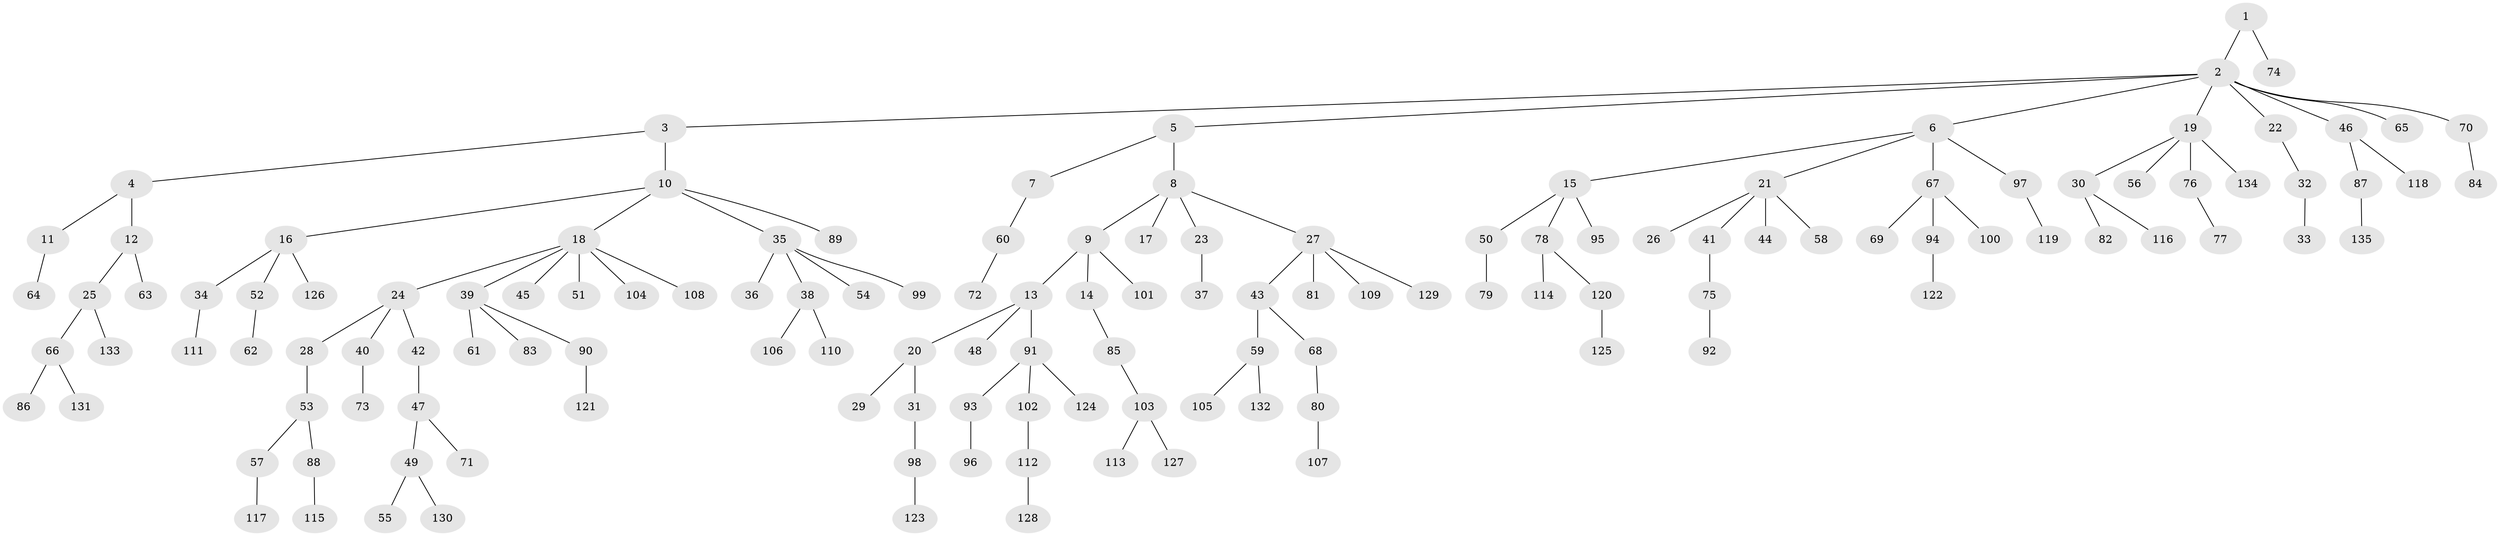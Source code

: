 // coarse degree distribution, {9: 0.018518518518518517, 4: 0.09259259259259259, 8: 0.018518518518518517, 2: 0.1111111111111111, 1: 0.6481481481481481, 3: 0.07407407407407407, 5: 0.037037037037037035}
// Generated by graph-tools (version 1.1) at 2025/19/03/04/25 18:19:05]
// undirected, 135 vertices, 134 edges
graph export_dot {
graph [start="1"]
  node [color=gray90,style=filled];
  1;
  2;
  3;
  4;
  5;
  6;
  7;
  8;
  9;
  10;
  11;
  12;
  13;
  14;
  15;
  16;
  17;
  18;
  19;
  20;
  21;
  22;
  23;
  24;
  25;
  26;
  27;
  28;
  29;
  30;
  31;
  32;
  33;
  34;
  35;
  36;
  37;
  38;
  39;
  40;
  41;
  42;
  43;
  44;
  45;
  46;
  47;
  48;
  49;
  50;
  51;
  52;
  53;
  54;
  55;
  56;
  57;
  58;
  59;
  60;
  61;
  62;
  63;
  64;
  65;
  66;
  67;
  68;
  69;
  70;
  71;
  72;
  73;
  74;
  75;
  76;
  77;
  78;
  79;
  80;
  81;
  82;
  83;
  84;
  85;
  86;
  87;
  88;
  89;
  90;
  91;
  92;
  93;
  94;
  95;
  96;
  97;
  98;
  99;
  100;
  101;
  102;
  103;
  104;
  105;
  106;
  107;
  108;
  109;
  110;
  111;
  112;
  113;
  114;
  115;
  116;
  117;
  118;
  119;
  120;
  121;
  122;
  123;
  124;
  125;
  126;
  127;
  128;
  129;
  130;
  131;
  132;
  133;
  134;
  135;
  1 -- 2;
  1 -- 74;
  2 -- 3;
  2 -- 5;
  2 -- 6;
  2 -- 19;
  2 -- 22;
  2 -- 46;
  2 -- 65;
  2 -- 70;
  3 -- 4;
  3 -- 10;
  4 -- 11;
  4 -- 12;
  5 -- 7;
  5 -- 8;
  6 -- 15;
  6 -- 21;
  6 -- 67;
  6 -- 97;
  7 -- 60;
  8 -- 9;
  8 -- 17;
  8 -- 23;
  8 -- 27;
  9 -- 13;
  9 -- 14;
  9 -- 101;
  10 -- 16;
  10 -- 18;
  10 -- 35;
  10 -- 89;
  11 -- 64;
  12 -- 25;
  12 -- 63;
  13 -- 20;
  13 -- 48;
  13 -- 91;
  14 -- 85;
  15 -- 50;
  15 -- 78;
  15 -- 95;
  16 -- 34;
  16 -- 52;
  16 -- 126;
  18 -- 24;
  18 -- 39;
  18 -- 45;
  18 -- 51;
  18 -- 104;
  18 -- 108;
  19 -- 30;
  19 -- 56;
  19 -- 76;
  19 -- 134;
  20 -- 29;
  20 -- 31;
  21 -- 26;
  21 -- 41;
  21 -- 44;
  21 -- 58;
  22 -- 32;
  23 -- 37;
  24 -- 28;
  24 -- 40;
  24 -- 42;
  25 -- 66;
  25 -- 133;
  27 -- 43;
  27 -- 81;
  27 -- 109;
  27 -- 129;
  28 -- 53;
  30 -- 82;
  30 -- 116;
  31 -- 98;
  32 -- 33;
  34 -- 111;
  35 -- 36;
  35 -- 38;
  35 -- 54;
  35 -- 99;
  38 -- 106;
  38 -- 110;
  39 -- 61;
  39 -- 83;
  39 -- 90;
  40 -- 73;
  41 -- 75;
  42 -- 47;
  43 -- 59;
  43 -- 68;
  46 -- 87;
  46 -- 118;
  47 -- 49;
  47 -- 71;
  49 -- 55;
  49 -- 130;
  50 -- 79;
  52 -- 62;
  53 -- 57;
  53 -- 88;
  57 -- 117;
  59 -- 105;
  59 -- 132;
  60 -- 72;
  66 -- 86;
  66 -- 131;
  67 -- 69;
  67 -- 94;
  67 -- 100;
  68 -- 80;
  70 -- 84;
  75 -- 92;
  76 -- 77;
  78 -- 114;
  78 -- 120;
  80 -- 107;
  85 -- 103;
  87 -- 135;
  88 -- 115;
  90 -- 121;
  91 -- 93;
  91 -- 102;
  91 -- 124;
  93 -- 96;
  94 -- 122;
  97 -- 119;
  98 -- 123;
  102 -- 112;
  103 -- 113;
  103 -- 127;
  112 -- 128;
  120 -- 125;
}
